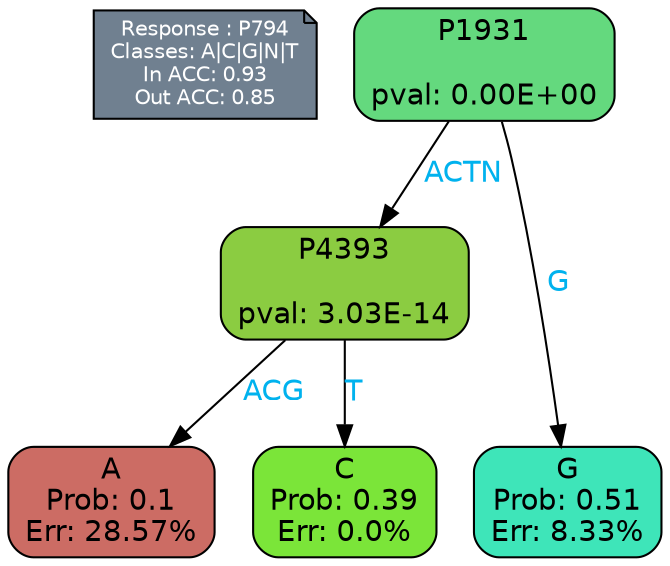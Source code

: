 digraph Tree {
node [shape=box, style="filled, rounded", color="black", fontname=helvetica] ;
graph [ranksep=equally, splines=polylines, bgcolor=transparent, dpi=600] ;
edge [fontname=helvetica] ;
LEGEND [label="Response : P794
Classes: A|C|G|N|T
In ACC: 0.93
Out ACC: 0.85
",shape=note,align=left,style=filled,fillcolor="slategray",fontcolor="white",fontsize=10];1 [label="P1931

pval: 0.00E+00", fillcolor="#64d97e"] ;
2 [label="P4393

pval: 3.03E-14", fillcolor="#8bcc41"] ;
3 [label="A
Prob: 0.1
Err: 28.57%", fillcolor="#cc6c64"] ;
4 [label="C
Prob: 0.39
Err: 0.0%", fillcolor="#7be539"] ;
5 [label="G
Prob: 0.51
Err: 8.33%", fillcolor="#3ee5b9"] ;
1 -> 2 [label="ACTN",fontcolor=deepskyblue2] ;
1 -> 5 [label="G",fontcolor=deepskyblue2] ;
2 -> 3 [label="ACG",fontcolor=deepskyblue2] ;
2 -> 4 [label="T",fontcolor=deepskyblue2] ;
{rank = same; 3;4;5;}{rank = same; LEGEND;1;}}